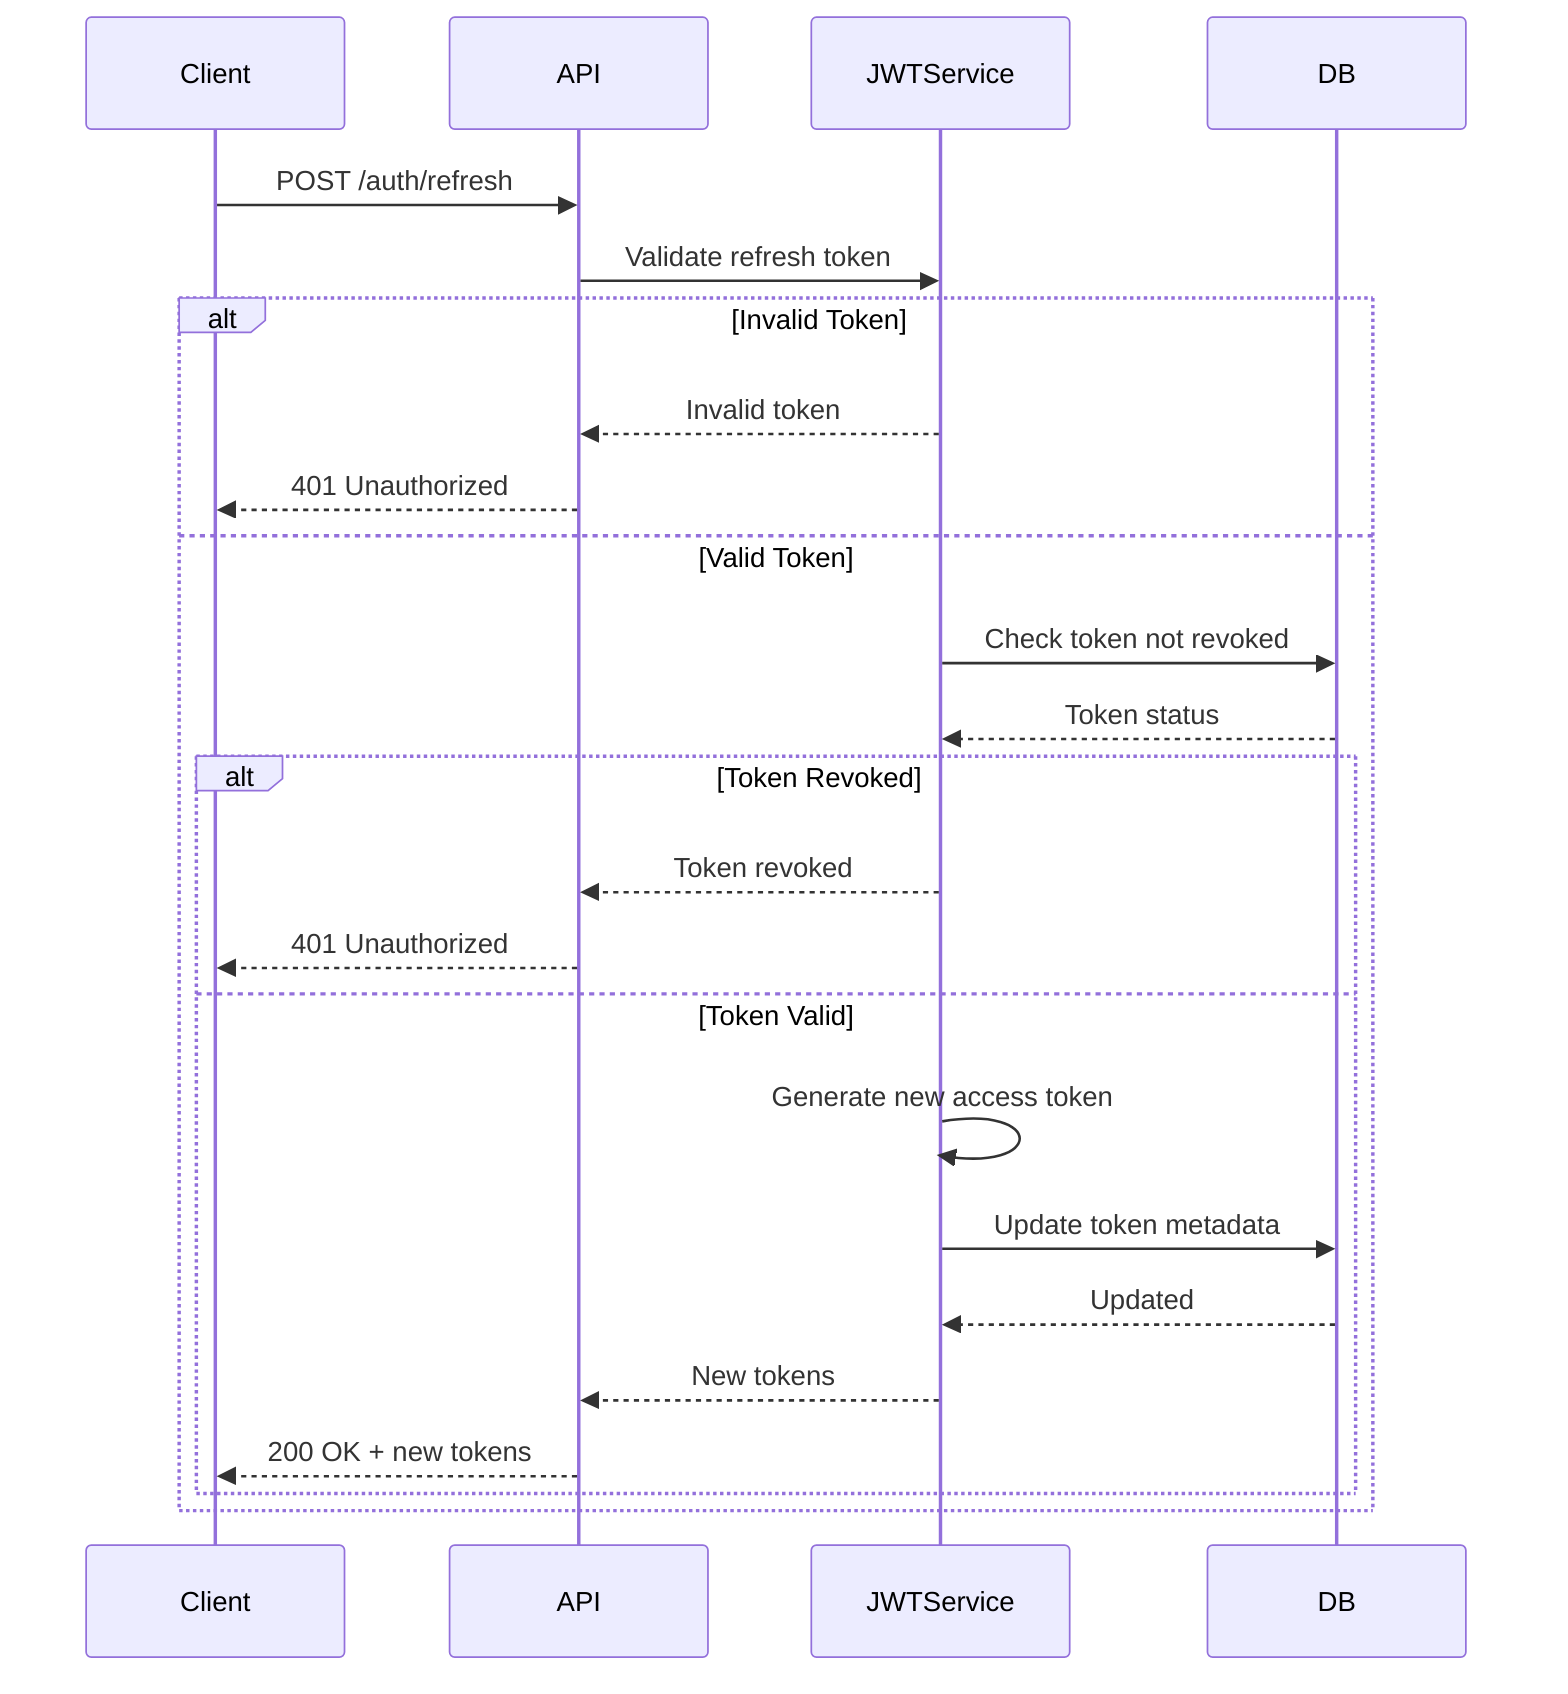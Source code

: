 sequenceDiagram
    participant Client
    participant API
    participant JWTService
    participant DB
    
    Client->>API: POST /auth/refresh
    API->>JWTService: Validate refresh token
    alt Invalid Token
        JWTService-->>API: Invalid token
        API-->>Client: 401 Unauthorized
    else Valid Token
        JWTService->>DB: Check token not revoked
        DB-->>JWTService: Token status
        alt Token Revoked
            JWTService-->>API: Token revoked
            API-->>Client: 401 Unauthorized
        else Token Valid
            JWTService->>JWTService: Generate new access token
            JWTService->>DB: Update token metadata
            DB-->>JWTService: Updated
            JWTService-->>API: New tokens
            API-->>Client: 200 OK + new tokens
        end
    end